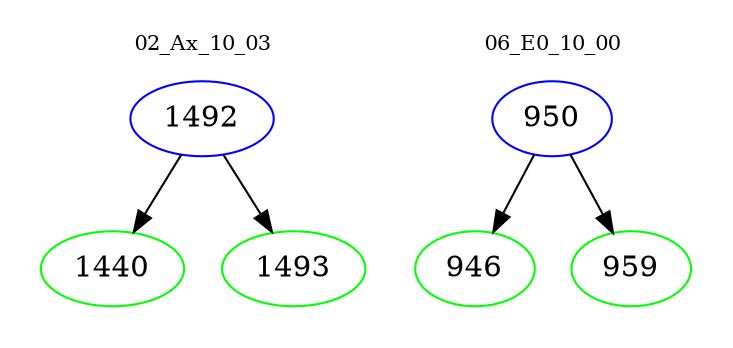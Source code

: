 digraph{
subgraph cluster_0 {
color = white
label = "02_Ax_10_03";
fontsize=10;
T0_1492 [label="1492", color="blue"]
T0_1492 -> T0_1440 [color="black"]
T0_1440 [label="1440", color="green"]
T0_1492 -> T0_1493 [color="black"]
T0_1493 [label="1493", color="green"]
}
subgraph cluster_1 {
color = white
label = "06_E0_10_00";
fontsize=10;
T1_950 [label="950", color="blue"]
T1_950 -> T1_946 [color="black"]
T1_946 [label="946", color="green"]
T1_950 -> T1_959 [color="black"]
T1_959 [label="959", color="green"]
}
}
